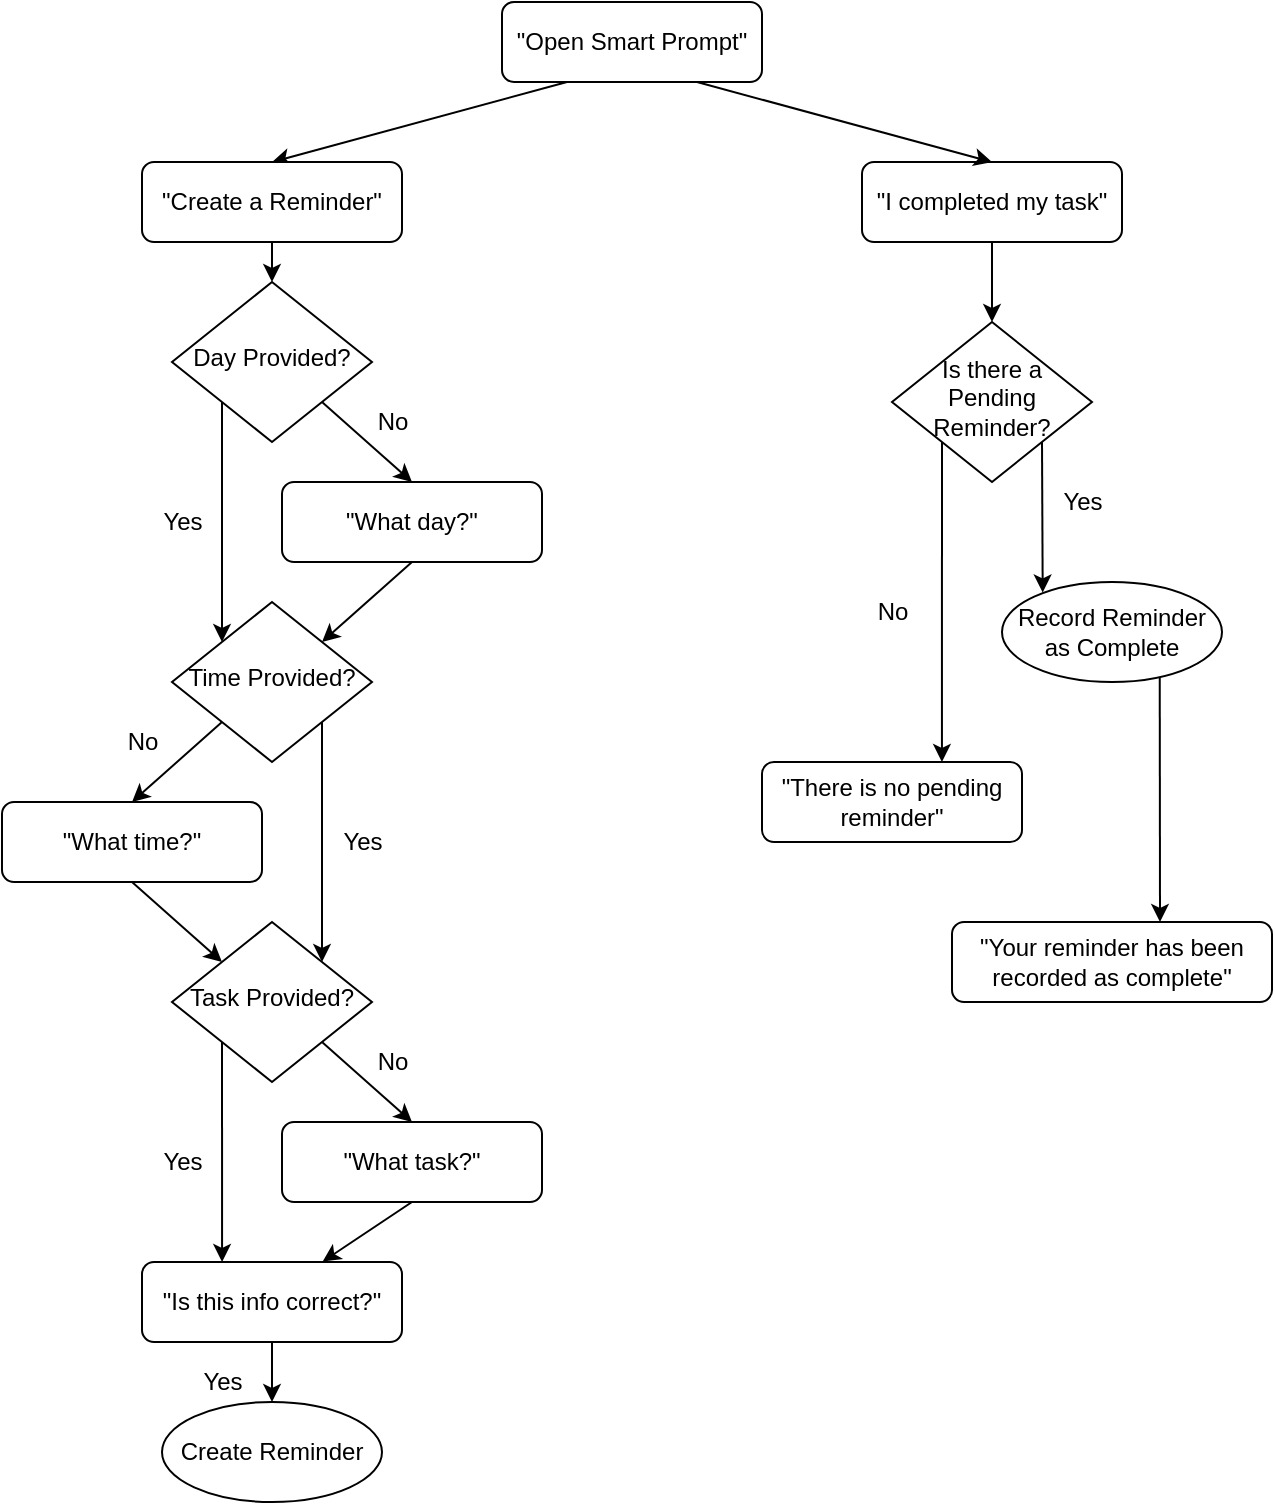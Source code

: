 <mxfile version="15.9.1" type="device"><diagram id="C5RBs43oDa-KdzZeNtuy" name="Page-1"><mxGraphModel dx="2240" dy="833" grid="1" gridSize="10" guides="1" tooltips="1" connect="1" arrows="1" fold="1" page="1" pageScale="1" pageWidth="827" pageHeight="1169" math="0" shadow="0"><root><mxCell id="WIyWlLk6GJQsqaUBKTNV-0"/><mxCell id="WIyWlLk6GJQsqaUBKTNV-1" parent="WIyWlLk6GJQsqaUBKTNV-0"/><mxCell id="WIyWlLk6GJQsqaUBKTNV-3" value="&quot;Open Smart Prompt&quot;" style="rounded=1;whiteSpace=wrap;html=1;fontSize=12;glass=0;strokeWidth=1;shadow=0;" parent="WIyWlLk6GJQsqaUBKTNV-1" vertex="1"><mxGeometry x="70" y="160" width="130" height="40" as="geometry"/></mxCell><mxCell id="lXBQVX9wXPIaf6bz9IUr-2" value="" style="endArrow=classic;html=1;rounded=0;entryX=0.5;entryY=0;entryDx=0;entryDy=0;exitX=0.25;exitY=1;exitDx=0;exitDy=0;" edge="1" parent="WIyWlLk6GJQsqaUBKTNV-1" source="WIyWlLk6GJQsqaUBKTNV-3" target="lXBQVX9wXPIaf6bz9IUr-3"><mxGeometry width="50" height="50" relative="1" as="geometry"><mxPoint x="30" y="210" as="sourcePoint"/><mxPoint x="200" y="100" as="targetPoint"/></mxGeometry></mxCell><mxCell id="lXBQVX9wXPIaf6bz9IUr-3" value="&quot;Create a Reminder&quot;" style="rounded=1;whiteSpace=wrap;html=1;fontSize=12;glass=0;strokeWidth=1;shadow=0;" vertex="1" parent="WIyWlLk6GJQsqaUBKTNV-1"><mxGeometry x="-110" y="240" width="130" height="40" as="geometry"/></mxCell><mxCell id="lXBQVX9wXPIaf6bz9IUr-4" value="&quot;I completed my task&quot;" style="rounded=1;whiteSpace=wrap;html=1;fontSize=12;glass=0;strokeWidth=1;shadow=0;" vertex="1" parent="WIyWlLk6GJQsqaUBKTNV-1"><mxGeometry x="250" y="240" width="130" height="40" as="geometry"/></mxCell><mxCell id="lXBQVX9wXPIaf6bz9IUr-5" value="" style="endArrow=classic;html=1;rounded=0;exitX=0.75;exitY=1;exitDx=0;exitDy=0;entryX=0.5;entryY=0;entryDx=0;entryDy=0;" edge="1" parent="WIyWlLk6GJQsqaUBKTNV-1" source="WIyWlLk6GJQsqaUBKTNV-3" target="lXBQVX9wXPIaf6bz9IUr-4"><mxGeometry width="50" height="50" relative="1" as="geometry"><mxPoint x="430" y="270" as="sourcePoint"/><mxPoint x="200" y="260" as="targetPoint"/></mxGeometry></mxCell><mxCell id="lXBQVX9wXPIaf6bz9IUr-6" value="Is there a Pending Reminder?" style="rhombus;whiteSpace=wrap;html=1;shadow=0;fontFamily=Helvetica;fontSize=12;align=center;strokeWidth=1;spacing=6;spacingTop=-4;" vertex="1" parent="WIyWlLk6GJQsqaUBKTNV-1"><mxGeometry x="265" y="320" width="100" height="80" as="geometry"/></mxCell><mxCell id="lXBQVX9wXPIaf6bz9IUr-7" value="" style="endArrow=classic;html=1;rounded=0;exitX=0.5;exitY=1;exitDx=0;exitDy=0;entryX=0.5;entryY=0;entryDx=0;entryDy=0;" edge="1" parent="WIyWlLk6GJQsqaUBKTNV-1" source="lXBQVX9wXPIaf6bz9IUr-4" target="lXBQVX9wXPIaf6bz9IUr-6"><mxGeometry width="50" height="50" relative="1" as="geometry"><mxPoint x="430" y="410" as="sourcePoint"/><mxPoint x="480" y="360" as="targetPoint"/></mxGeometry></mxCell><mxCell id="lXBQVX9wXPIaf6bz9IUr-8" value="" style="endArrow=classic;html=1;rounded=0;exitX=0;exitY=1;exitDx=0;exitDy=0;entryX=0.692;entryY=0;entryDx=0;entryDy=0;entryPerimeter=0;" edge="1" parent="WIyWlLk6GJQsqaUBKTNV-1" source="lXBQVX9wXPIaf6bz9IUr-6" target="lXBQVX9wXPIaf6bz9IUr-16"><mxGeometry width="50" height="50" relative="1" as="geometry"><mxPoint x="400" y="560" as="sourcePoint"/><mxPoint x="290" y="490" as="targetPoint"/></mxGeometry></mxCell><mxCell id="lXBQVX9wXPIaf6bz9IUr-9" value="" style="endArrow=classic;html=1;rounded=0;exitX=1;exitY=1;exitDx=0;exitDy=0;entryX=0.185;entryY=0.105;entryDx=0;entryDy=0;entryPerimeter=0;" edge="1" parent="WIyWlLk6GJQsqaUBKTNV-1" source="lXBQVX9wXPIaf6bz9IUr-6" target="lXBQVX9wXPIaf6bz9IUr-13"><mxGeometry width="50" height="50" relative="1" as="geometry"><mxPoint x="400" y="560" as="sourcePoint"/><mxPoint x="360" y="420" as="targetPoint"/></mxGeometry></mxCell><mxCell id="lXBQVX9wXPIaf6bz9IUr-10" value="Yes" style="text;html=1;align=center;verticalAlign=middle;resizable=0;points=[];autosize=1;strokeColor=none;fillColor=none;" vertex="1" parent="WIyWlLk6GJQsqaUBKTNV-1"><mxGeometry x="340" y="400" width="40" height="20" as="geometry"/></mxCell><mxCell id="lXBQVX9wXPIaf6bz9IUr-12" value="No" style="text;html=1;align=center;verticalAlign=middle;resizable=0;points=[];autosize=1;strokeColor=none;fillColor=none;" vertex="1" parent="WIyWlLk6GJQsqaUBKTNV-1"><mxGeometry x="250" y="455" width="30" height="20" as="geometry"/></mxCell><mxCell id="lXBQVX9wXPIaf6bz9IUr-13" value="Record Reminder as Complete" style="ellipse;whiteSpace=wrap;html=1;" vertex="1" parent="WIyWlLk6GJQsqaUBKTNV-1"><mxGeometry x="320" y="450" width="110" height="50" as="geometry"/></mxCell><mxCell id="lXBQVX9wXPIaf6bz9IUr-14" value="" style="endArrow=classic;html=1;rounded=0;exitX=0.717;exitY=0.95;exitDx=0;exitDy=0;exitPerimeter=0;entryX=0.65;entryY=0;entryDx=0;entryDy=0;entryPerimeter=0;" edge="1" parent="WIyWlLk6GJQsqaUBKTNV-1" source="lXBQVX9wXPIaf6bz9IUr-13" target="lXBQVX9wXPIaf6bz9IUr-15"><mxGeometry width="50" height="50" relative="1" as="geometry"><mxPoint x="590" y="520" as="sourcePoint"/><mxPoint x="399" y="590" as="targetPoint"/></mxGeometry></mxCell><mxCell id="lXBQVX9wXPIaf6bz9IUr-15" value="&quot;Your reminder has been recorded as complete&quot;" style="rounded=1;whiteSpace=wrap;html=1;fontSize=12;glass=0;strokeWidth=1;shadow=0;" vertex="1" parent="WIyWlLk6GJQsqaUBKTNV-1"><mxGeometry x="295" y="620" width="160" height="40" as="geometry"/></mxCell><mxCell id="lXBQVX9wXPIaf6bz9IUr-16" value="&quot;There is no pending reminder&quot;" style="rounded=1;whiteSpace=wrap;html=1;fontSize=12;glass=0;strokeWidth=1;shadow=0;" vertex="1" parent="WIyWlLk6GJQsqaUBKTNV-1"><mxGeometry x="200" y="540" width="130" height="40" as="geometry"/></mxCell><mxCell id="lXBQVX9wXPIaf6bz9IUr-17" value="Day Provided?" style="rhombus;whiteSpace=wrap;html=1;shadow=0;fontFamily=Helvetica;fontSize=12;align=center;strokeWidth=1;spacing=6;spacingTop=-4;" vertex="1" parent="WIyWlLk6GJQsqaUBKTNV-1"><mxGeometry x="-95" y="300" width="100" height="80" as="geometry"/></mxCell><mxCell id="lXBQVX9wXPIaf6bz9IUr-18" value="" style="endArrow=classic;html=1;rounded=0;exitX=0.5;exitY=1;exitDx=0;exitDy=0;entryX=0.5;entryY=0;entryDx=0;entryDy=0;" edge="1" parent="WIyWlLk6GJQsqaUBKTNV-1" source="lXBQVX9wXPIaf6bz9IUr-3" target="lXBQVX9wXPIaf6bz9IUr-17"><mxGeometry width="50" height="50" relative="1" as="geometry"><mxPoint x="170" y="320" as="sourcePoint"/><mxPoint x="-45" y="300" as="targetPoint"/></mxGeometry></mxCell><mxCell id="lXBQVX9wXPIaf6bz9IUr-19" value="" style="endArrow=classic;html=1;rounded=0;exitX=0;exitY=1;exitDx=0;exitDy=0;entryX=0;entryY=0;entryDx=0;entryDy=0;" edge="1" parent="WIyWlLk6GJQsqaUBKTNV-1" source="lXBQVX9wXPIaf6bz9IUr-17" target="lXBQVX9wXPIaf6bz9IUr-24"><mxGeometry width="50" height="50" relative="1" as="geometry"><mxPoint x="70" y="370" as="sourcePoint"/><mxPoint x="-130" y="420" as="targetPoint"/></mxGeometry></mxCell><mxCell id="lXBQVX9wXPIaf6bz9IUr-20" value="" style="endArrow=classic;html=1;rounded=0;exitX=1;exitY=1;exitDx=0;exitDy=0;entryX=0.5;entryY=0;entryDx=0;entryDy=0;" edge="1" parent="WIyWlLk6GJQsqaUBKTNV-1" source="lXBQVX9wXPIaf6bz9IUr-17" target="lXBQVX9wXPIaf6bz9IUr-21"><mxGeometry width="50" height="50" relative="1" as="geometry"><mxPoint x="70" y="370" as="sourcePoint"/><mxPoint x="10" y="400" as="targetPoint"/></mxGeometry></mxCell><mxCell id="lXBQVX9wXPIaf6bz9IUr-21" value="&quot;What day?&quot;" style="rounded=1;whiteSpace=wrap;html=1;fontSize=12;glass=0;strokeWidth=1;shadow=0;" vertex="1" parent="WIyWlLk6GJQsqaUBKTNV-1"><mxGeometry x="-40" y="400" width="130" height="40" as="geometry"/></mxCell><mxCell id="lXBQVX9wXPIaf6bz9IUr-22" value="Yes" style="text;html=1;align=center;verticalAlign=middle;resizable=0;points=[];autosize=1;strokeColor=none;fillColor=none;" vertex="1" parent="WIyWlLk6GJQsqaUBKTNV-1"><mxGeometry x="-110" y="410" width="40" height="20" as="geometry"/></mxCell><mxCell id="lXBQVX9wXPIaf6bz9IUr-23" value="No" style="text;html=1;align=center;verticalAlign=middle;resizable=0;points=[];autosize=1;strokeColor=none;fillColor=none;" vertex="1" parent="WIyWlLk6GJQsqaUBKTNV-1"><mxGeometry y="360" width="30" height="20" as="geometry"/></mxCell><mxCell id="lXBQVX9wXPIaf6bz9IUr-24" value="Time Provided?" style="rhombus;whiteSpace=wrap;html=1;shadow=0;fontFamily=Helvetica;fontSize=12;align=center;strokeWidth=1;spacing=6;spacingTop=-4;" vertex="1" parent="WIyWlLk6GJQsqaUBKTNV-1"><mxGeometry x="-95" y="460" width="100" height="80" as="geometry"/></mxCell><mxCell id="lXBQVX9wXPIaf6bz9IUr-25" value="" style="endArrow=classic;html=1;rounded=0;exitX=0.5;exitY=1;exitDx=0;exitDy=0;entryX=1;entryY=0;entryDx=0;entryDy=0;" edge="1" parent="WIyWlLk6GJQsqaUBKTNV-1" source="lXBQVX9wXPIaf6bz9IUr-21" target="lXBQVX9wXPIaf6bz9IUr-24"><mxGeometry width="50" height="50" relative="1" as="geometry"><mxPoint x="60" y="460" as="sourcePoint"/><mxPoint x="110" y="410" as="targetPoint"/></mxGeometry></mxCell><mxCell id="lXBQVX9wXPIaf6bz9IUr-28" value="" style="endArrow=classic;html=1;rounded=0;exitX=0;exitY=1;exitDx=0;exitDy=0;entryX=0.5;entryY=0;entryDx=0;entryDy=0;" edge="1" parent="WIyWlLk6GJQsqaUBKTNV-1" target="lXBQVX9wXPIaf6bz9IUr-29" source="lXBQVX9wXPIaf6bz9IUr-24"><mxGeometry width="50" height="50" relative="1" as="geometry"><mxPoint x="-220" y="580" as="sourcePoint"/><mxPoint x="-190" y="620" as="targetPoint"/></mxGeometry></mxCell><mxCell id="lXBQVX9wXPIaf6bz9IUr-29" value="&quot;What time?&quot;" style="rounded=1;whiteSpace=wrap;html=1;fontSize=12;glass=0;strokeWidth=1;shadow=0;" vertex="1" parent="WIyWlLk6GJQsqaUBKTNV-1"><mxGeometry x="-180" y="560" width="130" height="40" as="geometry"/></mxCell><mxCell id="lXBQVX9wXPIaf6bz9IUr-30" value="No" style="text;html=1;align=center;verticalAlign=middle;resizable=0;points=[];autosize=1;strokeColor=none;fillColor=none;" vertex="1" parent="WIyWlLk6GJQsqaUBKTNV-1"><mxGeometry x="-125" y="520" width="30" height="20" as="geometry"/></mxCell><mxCell id="lXBQVX9wXPIaf6bz9IUr-31" value="" style="endArrow=classic;html=1;rounded=0;exitX=0.5;exitY=1;exitDx=0;exitDy=0;entryX=0;entryY=0;entryDx=0;entryDy=0;" edge="1" parent="WIyWlLk6GJQsqaUBKTNV-1" source="lXBQVX9wXPIaf6bz9IUr-29" target="lXBQVX9wXPIaf6bz9IUr-33"><mxGeometry width="50" height="50" relative="1" as="geometry"><mxPoint x="-140" y="680" as="sourcePoint"/><mxPoint x="-115" y="620" as="targetPoint"/></mxGeometry></mxCell><mxCell id="lXBQVX9wXPIaf6bz9IUr-32" value="" style="endArrow=classic;html=1;rounded=0;exitX=1;exitY=1;exitDx=0;exitDy=0;entryX=1;entryY=0;entryDx=0;entryDy=0;" edge="1" parent="WIyWlLk6GJQsqaUBKTNV-1" source="lXBQVX9wXPIaf6bz9IUr-24" target="lXBQVX9wXPIaf6bz9IUr-33"><mxGeometry width="50" height="50" relative="1" as="geometry"><mxPoint x="-20" y="520" as="sourcePoint"/><mxPoint x="-20" y="650" as="targetPoint"/></mxGeometry></mxCell><mxCell id="lXBQVX9wXPIaf6bz9IUr-33" value="Task Provided?" style="rhombus;whiteSpace=wrap;html=1;shadow=0;fontFamily=Helvetica;fontSize=12;align=center;strokeWidth=1;spacing=6;spacingTop=-4;" vertex="1" parent="WIyWlLk6GJQsqaUBKTNV-1"><mxGeometry x="-95" y="620" width="100" height="80" as="geometry"/></mxCell><mxCell id="lXBQVX9wXPIaf6bz9IUr-34" value="Yes" style="text;html=1;align=center;verticalAlign=middle;resizable=0;points=[];autosize=1;strokeColor=none;fillColor=none;" vertex="1" parent="WIyWlLk6GJQsqaUBKTNV-1"><mxGeometry x="-20" y="570" width="40" height="20" as="geometry"/></mxCell><mxCell id="lXBQVX9wXPIaf6bz9IUr-35" value="" style="endArrow=classic;html=1;rounded=0;exitX=1;exitY=1;exitDx=0;exitDy=0;entryX=0.5;entryY=0;entryDx=0;entryDy=0;" edge="1" parent="WIyWlLk6GJQsqaUBKTNV-1" target="lXBQVX9wXPIaf6bz9IUr-36" source="lXBQVX9wXPIaf6bz9IUr-33"><mxGeometry width="50" height="50" relative="1" as="geometry"><mxPoint x="70" y="680" as="sourcePoint"/><mxPoint x="-50" y="780" as="targetPoint"/></mxGeometry></mxCell><mxCell id="lXBQVX9wXPIaf6bz9IUr-36" value="&quot;What task?&quot;" style="rounded=1;whiteSpace=wrap;html=1;fontSize=12;glass=0;strokeWidth=1;shadow=0;" vertex="1" parent="WIyWlLk6GJQsqaUBKTNV-1"><mxGeometry x="-40" y="720" width="130" height="40" as="geometry"/></mxCell><mxCell id="lXBQVX9wXPIaf6bz9IUr-37" value="No" style="text;html=1;align=center;verticalAlign=middle;resizable=0;points=[];autosize=1;strokeColor=none;fillColor=none;" vertex="1" parent="WIyWlLk6GJQsqaUBKTNV-1"><mxGeometry y="680" width="30" height="20" as="geometry"/></mxCell><mxCell id="lXBQVX9wXPIaf6bz9IUr-38" value="" style="endArrow=classic;html=1;rounded=0;exitX=0.5;exitY=1;exitDx=0;exitDy=0;entryX=0.695;entryY=-0.005;entryDx=0;entryDy=0;entryPerimeter=0;" edge="1" parent="WIyWlLk6GJQsqaUBKTNV-1" source="lXBQVX9wXPIaf6bz9IUr-36" target="lXBQVX9wXPIaf6bz9IUr-41"><mxGeometry width="50" height="50" relative="1" as="geometry"><mxPoint y="840" as="sourcePoint"/><mxPoint x="70" y="810" as="targetPoint"/></mxGeometry></mxCell><mxCell id="lXBQVX9wXPIaf6bz9IUr-39" value="" style="endArrow=classic;html=1;rounded=0;exitX=0;exitY=1;exitDx=0;exitDy=0;entryX=0.308;entryY=0;entryDx=0;entryDy=0;entryPerimeter=0;" edge="1" parent="WIyWlLk6GJQsqaUBKTNV-1" source="lXBQVX9wXPIaf6bz9IUr-33" target="lXBQVX9wXPIaf6bz9IUr-41"><mxGeometry width="50" height="50" relative="1" as="geometry"><mxPoint x="-100" y="690" as="sourcePoint"/><mxPoint x="-60" y="790" as="targetPoint"/></mxGeometry></mxCell><mxCell id="lXBQVX9wXPIaf6bz9IUr-40" value="Yes" style="text;html=1;align=center;verticalAlign=middle;resizable=0;points=[];autosize=1;strokeColor=none;fillColor=none;" vertex="1" parent="WIyWlLk6GJQsqaUBKTNV-1"><mxGeometry x="-110" y="730" width="40" height="20" as="geometry"/></mxCell><mxCell id="lXBQVX9wXPIaf6bz9IUr-41" value="&quot;Is this info correct?&quot;" style="rounded=1;whiteSpace=wrap;html=1;fontSize=12;glass=0;strokeWidth=1;shadow=0;" vertex="1" parent="WIyWlLk6GJQsqaUBKTNV-1"><mxGeometry x="-110" y="790" width="130" height="40" as="geometry"/></mxCell><mxCell id="lXBQVX9wXPIaf6bz9IUr-42" value="" style="endArrow=classic;html=1;rounded=0;exitX=0.5;exitY=1;exitDx=0;exitDy=0;entryX=0.5;entryY=0;entryDx=0;entryDy=0;" edge="1" parent="WIyWlLk6GJQsqaUBKTNV-1" source="lXBQVX9wXPIaf6bz9IUr-41" target="lXBQVX9wXPIaf6bz9IUr-43"><mxGeometry width="50" height="50" relative="1" as="geometry"><mxPoint x="-40" y="890" as="sourcePoint"/><mxPoint x="-45" y="850" as="targetPoint"/></mxGeometry></mxCell><mxCell id="lXBQVX9wXPIaf6bz9IUr-43" value="Create Reminder" style="ellipse;whiteSpace=wrap;html=1;" vertex="1" parent="WIyWlLk6GJQsqaUBKTNV-1"><mxGeometry x="-100" y="860" width="110" height="50" as="geometry"/></mxCell><mxCell id="lXBQVX9wXPIaf6bz9IUr-44" value="Yes" style="text;html=1;align=center;verticalAlign=middle;resizable=0;points=[];autosize=1;strokeColor=none;fillColor=none;" vertex="1" parent="WIyWlLk6GJQsqaUBKTNV-1"><mxGeometry x="-90" y="840" width="40" height="20" as="geometry"/></mxCell></root></mxGraphModel></diagram></mxfile>